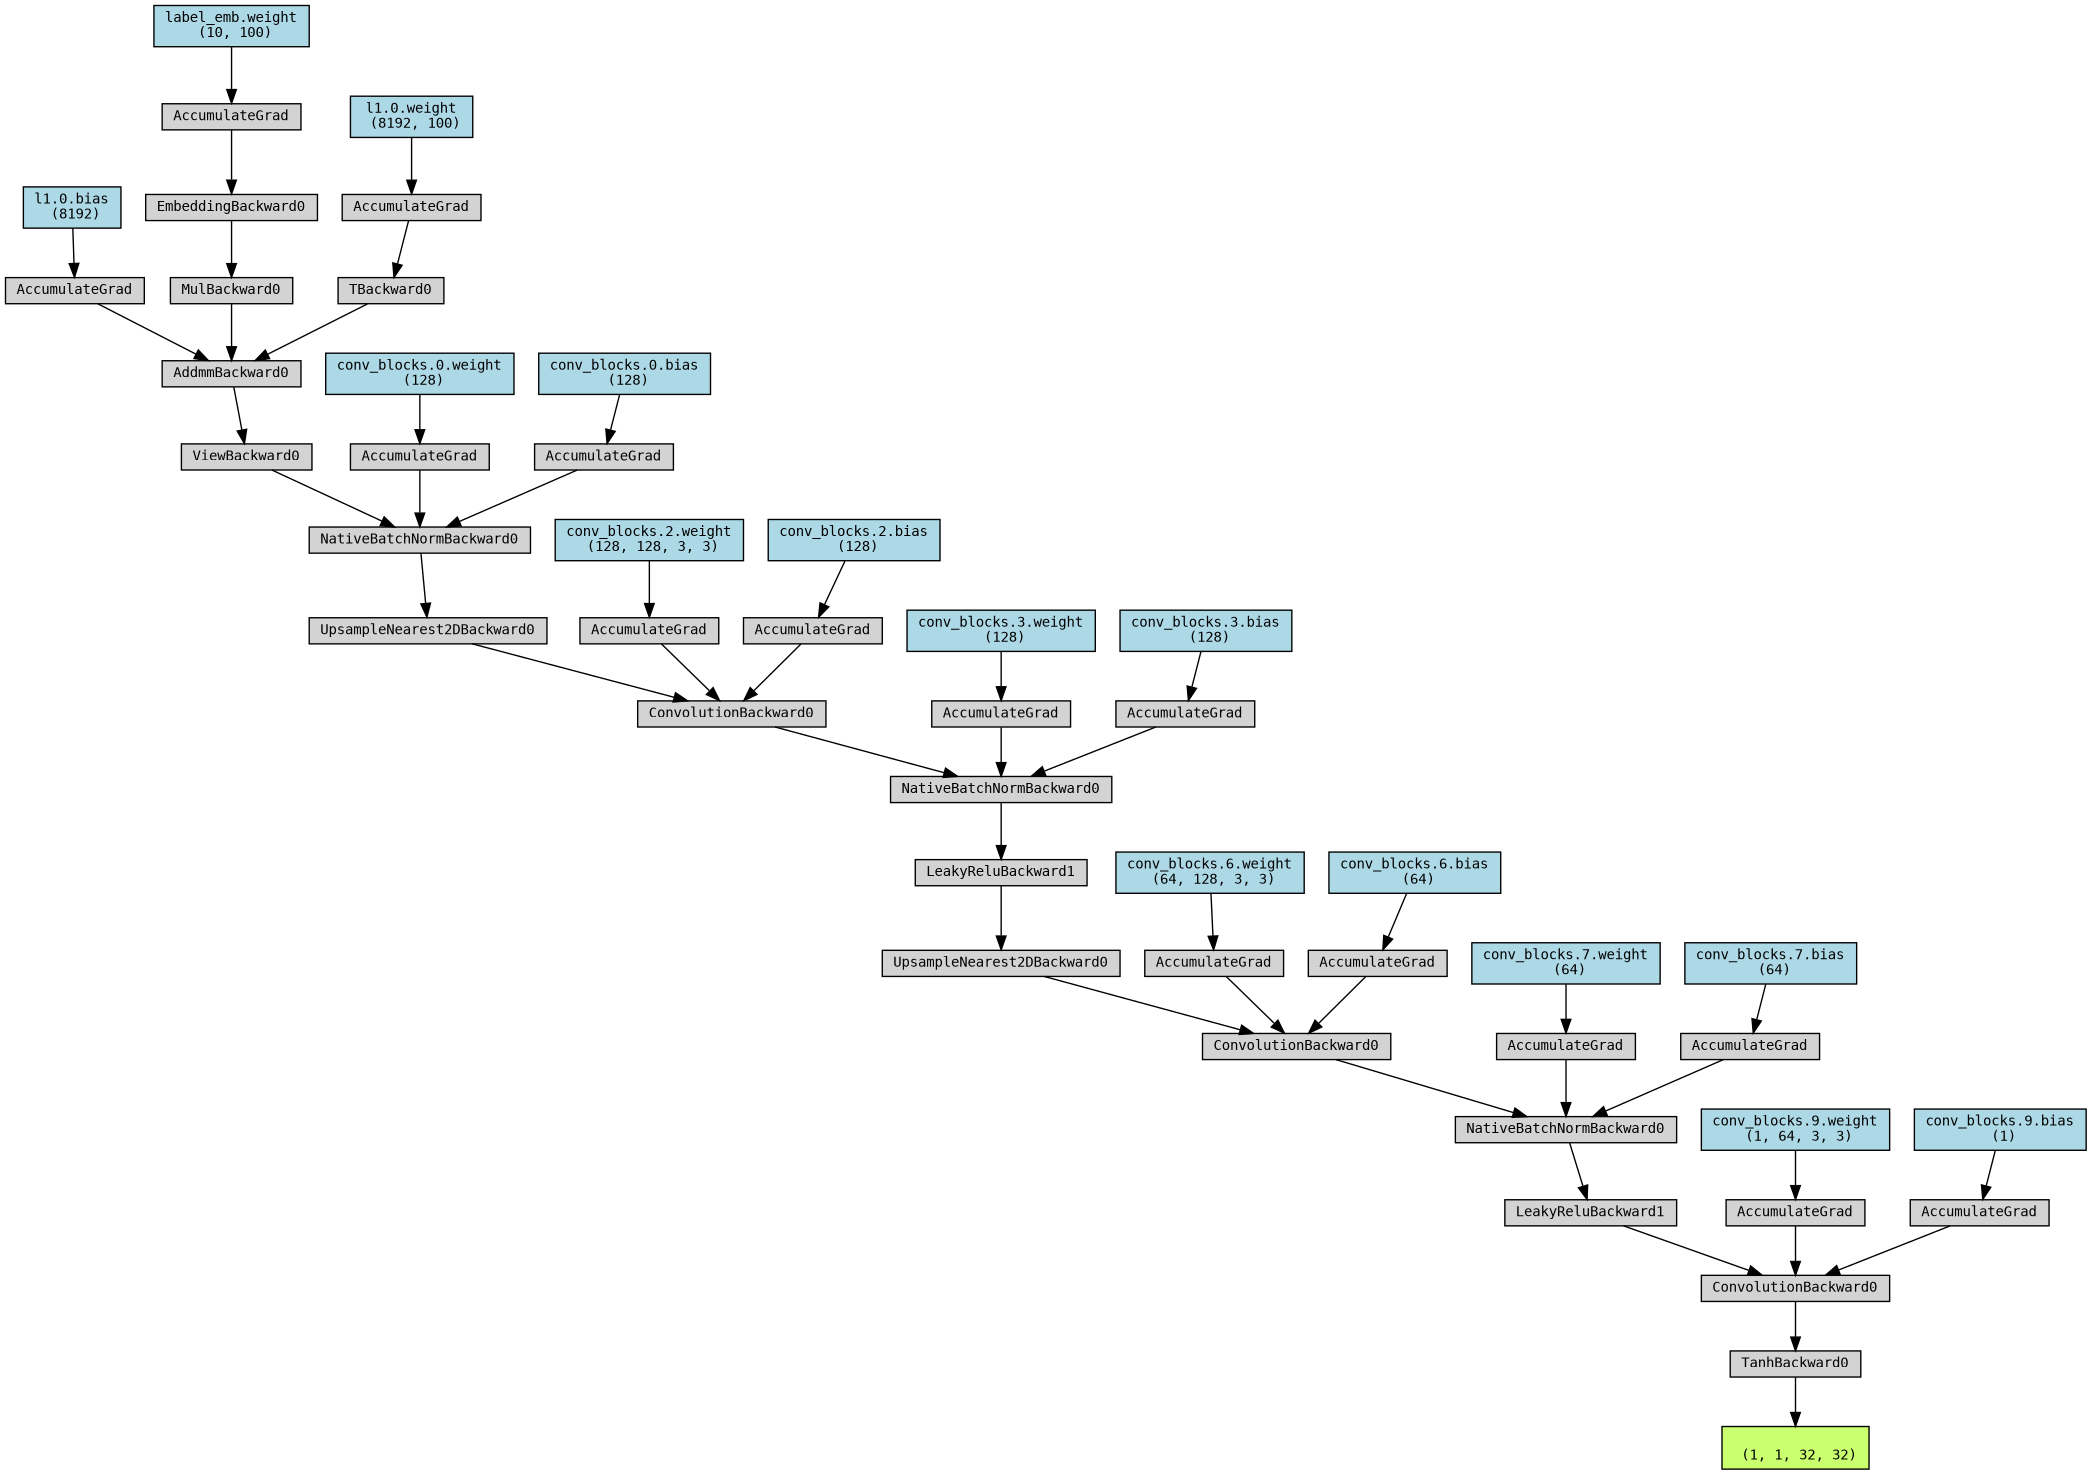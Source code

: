 digraph {
	graph [size="13.95,13.95"]
	node [align=left fontname=monospace fontsize=10 height=0.2 ranksep=0.1 shape=box style=filled]
	5189265264 [label="
 (1, 1, 32, 32)" fillcolor=darkolivegreen1]
	5189325104 [label=TanhBackward0]
	5189325392 -> 5189325104
	5189325392 [label=ConvolutionBackward0]
	5189325248 -> 5189325392
	5189325248 [label=LeakyReluBackward1]
	5189325536 -> 5189325248
	5189325536 [label=NativeBatchNormBackward0]
	5189325632 -> 5189325536
	5189325632 [label=ConvolutionBackward0]
	5189325824 -> 5189325632
	5189325824 [label=UpsampleNearest2DBackward0]
	5189326016 -> 5189325824
	5189326016 [label=LeakyReluBackward1]
	5189326112 -> 5189326016
	5189326112 [label=NativeBatchNormBackward0]
	5189326208 -> 5189326112
	5189326208 [label=ConvolutionBackward0]
	5189326400 -> 5189326208
	5189326400 [label=UpsampleNearest2DBackward0]
	5189326592 -> 5189326400
	5189326592 [label=NativeBatchNormBackward0]
	5189326688 -> 5189326592
	5189326688 [label=ViewBackward0]
	5189326880 -> 5189326688
	5189326880 [label=AddmmBackward0]
	5189326928 -> 5189326880
	5189047776 [label="l1.0.bias
 (8192)" fillcolor=lightblue]
	5189047776 -> 5189326928
	5189326928 [label=AccumulateGrad]
	5189326784 -> 5189326880
	5189326784 [label=MulBackward0]
	5189327120 -> 5189326784
	5189327120 [label=EmbeddingBackward0]
	5189327408 -> 5189327120
	5144744720 [label="label_emb.weight
 (10, 100)" fillcolor=lightblue]
	5144744720 -> 5189327408
	5189327408 [label=AccumulateGrad]
	5189327024 -> 5189326880
	5189327024 [label=TBackward0]
	5189327552 -> 5189327024
	5145381680 [label="l1.0.weight
 (8192, 100)" fillcolor=lightblue]
	5145381680 -> 5189327552
	5189327552 [label=AccumulateGrad]
	5189326640 -> 5189326592
	5189048976 [label="conv_blocks.0.weight
 (128)" fillcolor=lightblue]
	5189048976 -> 5189326640
	5189326640 [label=AccumulateGrad]
	5189326496 -> 5189326592
	5189048736 [label="conv_blocks.0.bias
 (128)" fillcolor=lightblue]
	5189048736 -> 5189326496
	5189326496 [label=AccumulateGrad]
	5189326352 -> 5189326208
	5189178608 [label="conv_blocks.2.weight
 (128, 128, 3, 3)" fillcolor=lightblue]
	5189178608 -> 5189326352
	5189326352 [label=AccumulateGrad]
	5189326304 -> 5189326208
	5189178688 [label="conv_blocks.2.bias
 (128)" fillcolor=lightblue]
	5189178688 -> 5189326304
	5189326304 [label=AccumulateGrad]
	5189326160 -> 5189326112
	5189178768 [label="conv_blocks.3.weight
 (128)" fillcolor=lightblue]
	5189178768 -> 5189326160
	5189326160 [label=AccumulateGrad]
	5189325920 -> 5189326112
	5189178848 [label="conv_blocks.3.bias
 (128)" fillcolor=lightblue]
	5189178848 -> 5189325920
	5189325920 [label=AccumulateGrad]
	5189325776 -> 5189325632
	5189179088 [label="conv_blocks.6.weight
 (64, 128, 3, 3)" fillcolor=lightblue]
	5189179088 -> 5189325776
	5189325776 [label=AccumulateGrad]
	5189325728 -> 5189325632
	5189179168 [label="conv_blocks.6.bias
 (64)" fillcolor=lightblue]
	5189179168 -> 5189325728
	5189325728 [label=AccumulateGrad]
	5189325584 -> 5189325536
	5189179248 [label="conv_blocks.7.weight
 (64)" fillcolor=lightblue]
	5189179248 -> 5189325584
	5189325584 [label=AccumulateGrad]
	5189325200 -> 5189325536
	5189179328 [label="conv_blocks.7.bias
 (64)" fillcolor=lightblue]
	5189179328 -> 5189325200
	5189325200 [label=AccumulateGrad]
	5189325440 -> 5189325392
	5189179728 [label="conv_blocks.9.weight
 (1, 64, 3, 3)" fillcolor=lightblue]
	5189179728 -> 5189325440
	5189325440 [label=AccumulateGrad]
	5189325344 -> 5189325392
	5189179808 [label="conv_blocks.9.bias
 (1)" fillcolor=lightblue]
	5189179808 -> 5189325344
	5189325344 [label=AccumulateGrad]
	5189325104 -> 5189265264
}
